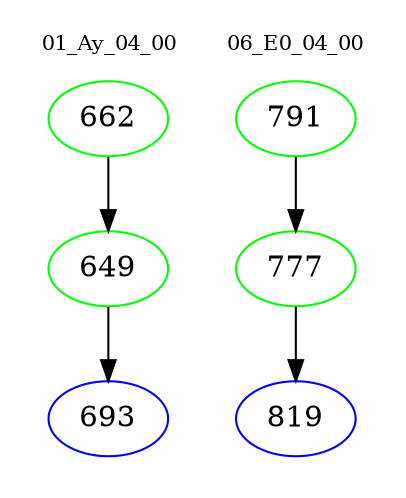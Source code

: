 digraph{
subgraph cluster_0 {
color = white
label = "01_Ay_04_00";
fontsize=10;
T0_662 [label="662", color="green"]
T0_662 -> T0_649 [color="black"]
T0_649 [label="649", color="green"]
T0_649 -> T0_693 [color="black"]
T0_693 [label="693", color="blue"]
}
subgraph cluster_1 {
color = white
label = "06_E0_04_00";
fontsize=10;
T1_791 [label="791", color="green"]
T1_791 -> T1_777 [color="black"]
T1_777 [label="777", color="green"]
T1_777 -> T1_819 [color="black"]
T1_819 [label="819", color="blue"]
}
}
